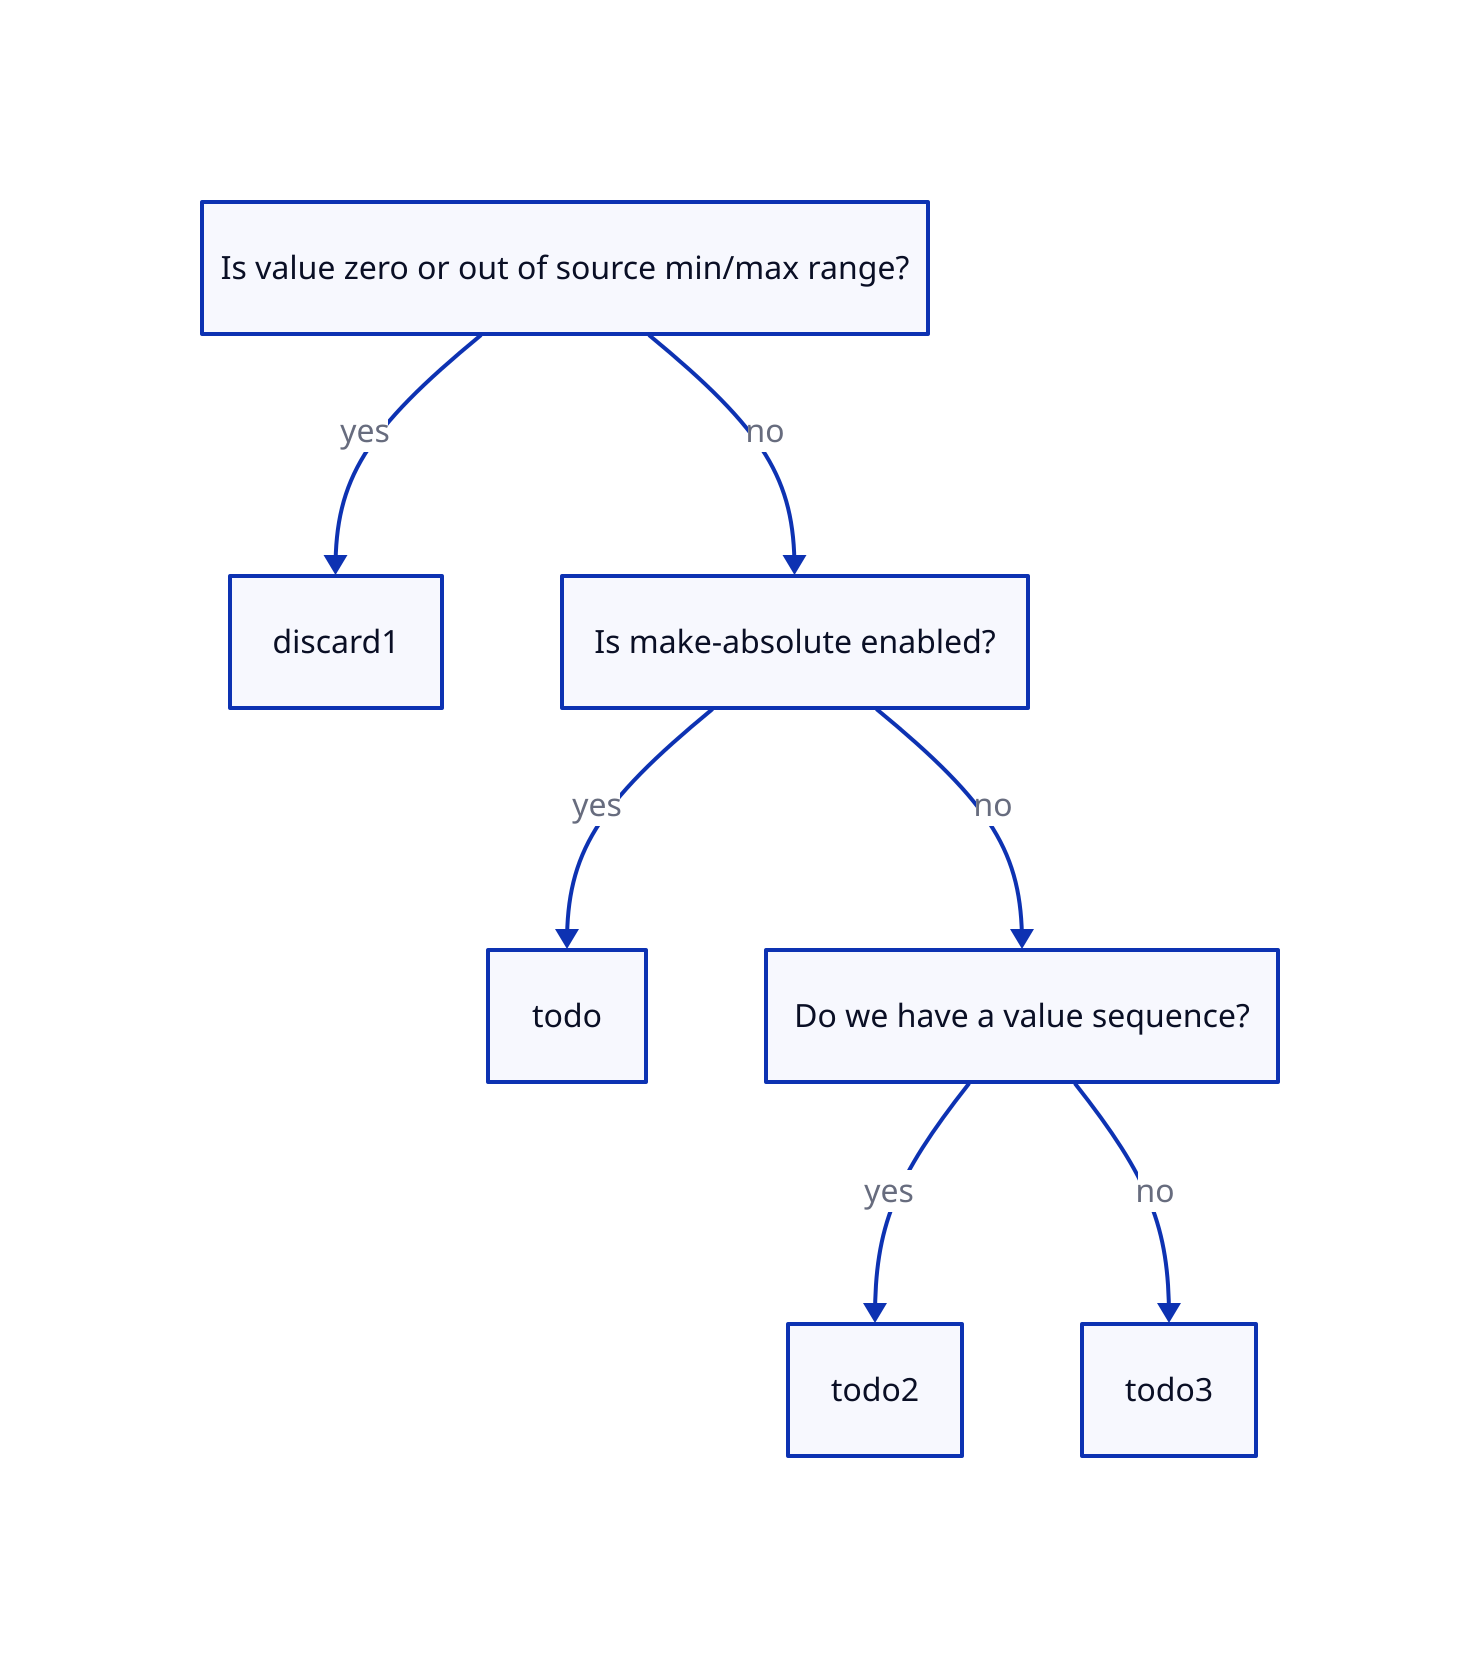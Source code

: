 discard1.class: discard

class: container

is_zero_or_out_of_range: {
  label: Is value zero or out of source min/max range?
  class: decision
}
is_zero_or_out_of_range -> discard1: yes
is_zero_or_out_of_range -> is_make_absolute: no
is_make_absolute: {
  label: Is make-absolute enabled?
  class: decision
}
is_make_absolute -> todo: yes
is_make_absolute -> is_value_seq_defined: no
is_value_seq_defined: {
  label: Do we have a value sequence?
  class: decision
}
is_value_seq_defined -> todo2: yes
is_value_seq_defined -> todo3: no
